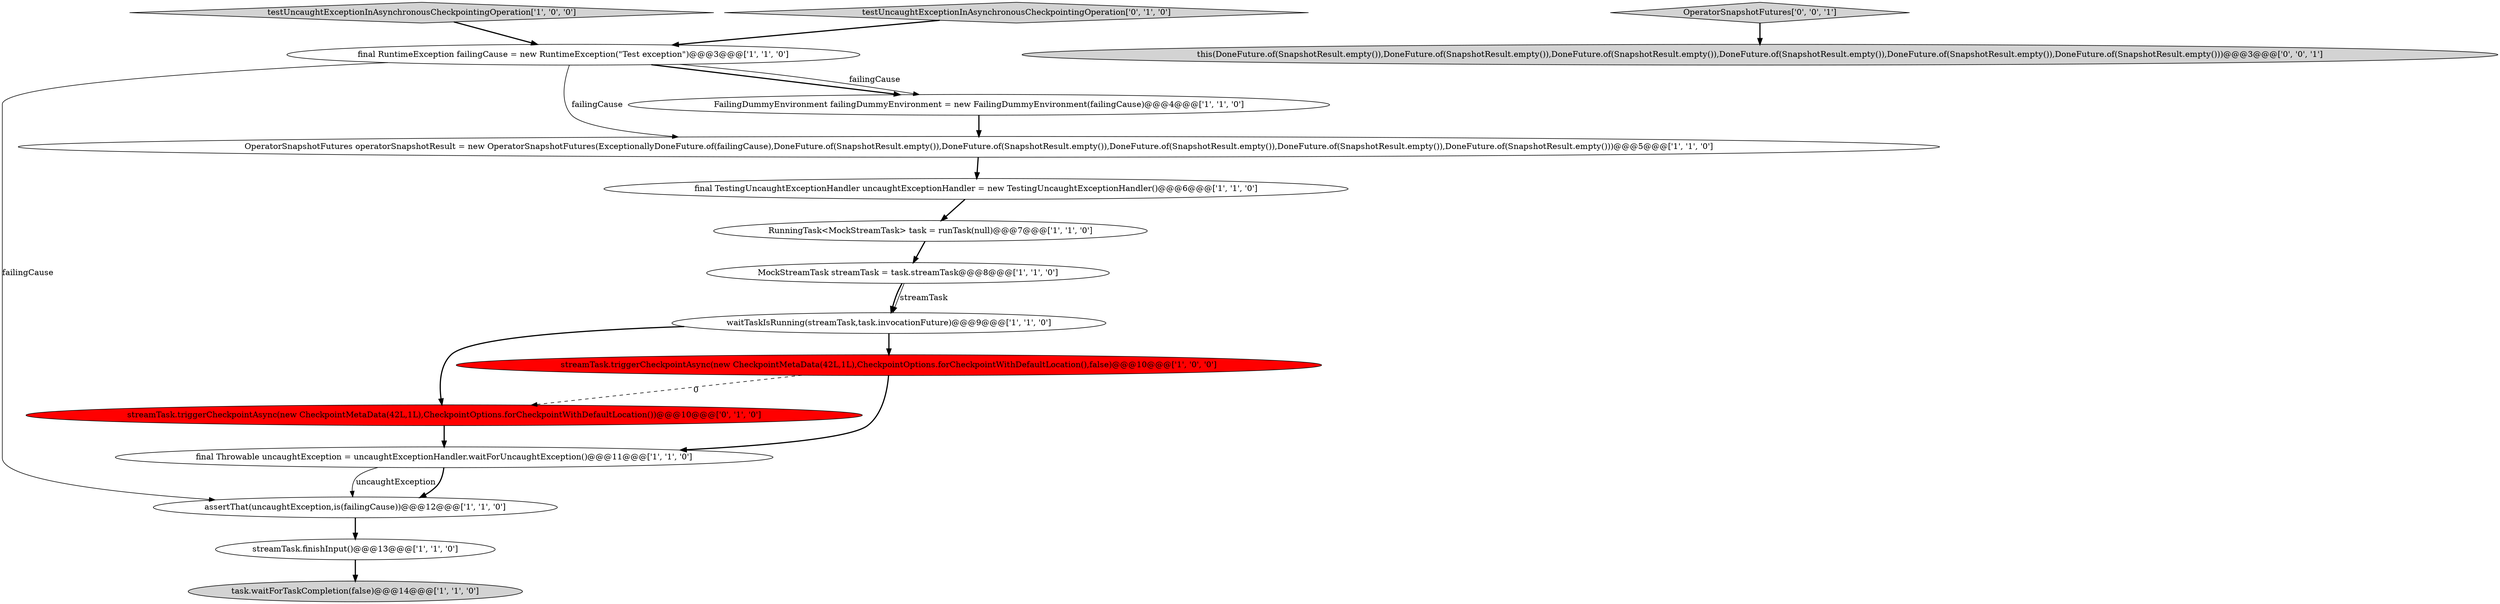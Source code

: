 digraph {
14 [style = filled, label = "streamTask.triggerCheckpointAsync(new CheckpointMetaData(42L,1L),CheckpointOptions.forCheckpointWithDefaultLocation())@@@10@@@['0', '1', '0']", fillcolor = red, shape = ellipse image = "AAA1AAABBB2BBB"];
4 [style = filled, label = "MockStreamTask streamTask = task.streamTask@@@8@@@['1', '1', '0']", fillcolor = white, shape = ellipse image = "AAA0AAABBB1BBB"];
8 [style = filled, label = "streamTask.triggerCheckpointAsync(new CheckpointMetaData(42L,1L),CheckpointOptions.forCheckpointWithDefaultLocation(),false)@@@10@@@['1', '0', '0']", fillcolor = red, shape = ellipse image = "AAA1AAABBB1BBB"];
12 [style = filled, label = "assertThat(uncaughtException,is(failingCause))@@@12@@@['1', '1', '0']", fillcolor = white, shape = ellipse image = "AAA0AAABBB1BBB"];
2 [style = filled, label = "RunningTask<MockStreamTask> task = runTask(null)@@@7@@@['1', '1', '0']", fillcolor = white, shape = ellipse image = "AAA0AAABBB1BBB"];
0 [style = filled, label = "final RuntimeException failingCause = new RuntimeException(\"Test exception\")@@@3@@@['1', '1', '0']", fillcolor = white, shape = ellipse image = "AAA0AAABBB1BBB"];
1 [style = filled, label = "streamTask.finishInput()@@@13@@@['1', '1', '0']", fillcolor = white, shape = ellipse image = "AAA0AAABBB1BBB"];
6 [style = filled, label = "testUncaughtExceptionInAsynchronousCheckpointingOperation['1', '0', '0']", fillcolor = lightgray, shape = diamond image = "AAA0AAABBB1BBB"];
7 [style = filled, label = "OperatorSnapshotFutures operatorSnapshotResult = new OperatorSnapshotFutures(ExceptionallyDoneFuture.of(failingCause),DoneFuture.of(SnapshotResult.empty()),DoneFuture.of(SnapshotResult.empty()),DoneFuture.of(SnapshotResult.empty()),DoneFuture.of(SnapshotResult.empty()),DoneFuture.of(SnapshotResult.empty()))@@@5@@@['1', '1', '0']", fillcolor = white, shape = ellipse image = "AAA0AAABBB1BBB"];
13 [style = filled, label = "testUncaughtExceptionInAsynchronousCheckpointingOperation['0', '1', '0']", fillcolor = lightgray, shape = diamond image = "AAA0AAABBB2BBB"];
16 [style = filled, label = "OperatorSnapshotFutures['0', '0', '1']", fillcolor = lightgray, shape = diamond image = "AAA0AAABBB3BBB"];
3 [style = filled, label = "final Throwable uncaughtException = uncaughtExceptionHandler.waitForUncaughtException()@@@11@@@['1', '1', '0']", fillcolor = white, shape = ellipse image = "AAA0AAABBB1BBB"];
9 [style = filled, label = "waitTaskIsRunning(streamTask,task.invocationFuture)@@@9@@@['1', '1', '0']", fillcolor = white, shape = ellipse image = "AAA0AAABBB1BBB"];
11 [style = filled, label = "FailingDummyEnvironment failingDummyEnvironment = new FailingDummyEnvironment(failingCause)@@@4@@@['1', '1', '0']", fillcolor = white, shape = ellipse image = "AAA0AAABBB1BBB"];
5 [style = filled, label = "final TestingUncaughtExceptionHandler uncaughtExceptionHandler = new TestingUncaughtExceptionHandler()@@@6@@@['1', '1', '0']", fillcolor = white, shape = ellipse image = "AAA0AAABBB1BBB"];
15 [style = filled, label = "this(DoneFuture.of(SnapshotResult.empty()),DoneFuture.of(SnapshotResult.empty()),DoneFuture.of(SnapshotResult.empty()),DoneFuture.of(SnapshotResult.empty()),DoneFuture.of(SnapshotResult.empty()),DoneFuture.of(SnapshotResult.empty()))@@@3@@@['0', '0', '1']", fillcolor = lightgray, shape = ellipse image = "AAA0AAABBB3BBB"];
10 [style = filled, label = "task.waitForTaskCompletion(false)@@@14@@@['1', '1', '0']", fillcolor = lightgray, shape = ellipse image = "AAA0AAABBB1BBB"];
4->9 [style = bold, label=""];
14->3 [style = bold, label=""];
16->15 [style = bold, label=""];
8->3 [style = bold, label=""];
0->11 [style = bold, label=""];
6->0 [style = bold, label=""];
3->12 [style = solid, label="uncaughtException"];
3->12 [style = bold, label=""];
8->14 [style = dashed, label="0"];
9->8 [style = bold, label=""];
12->1 [style = bold, label=""];
2->4 [style = bold, label=""];
0->12 [style = solid, label="failingCause"];
5->2 [style = bold, label=""];
7->5 [style = bold, label=""];
0->7 [style = solid, label="failingCause"];
9->14 [style = bold, label=""];
0->11 [style = solid, label="failingCause"];
4->9 [style = solid, label="streamTask"];
1->10 [style = bold, label=""];
11->7 [style = bold, label=""];
13->0 [style = bold, label=""];
}
